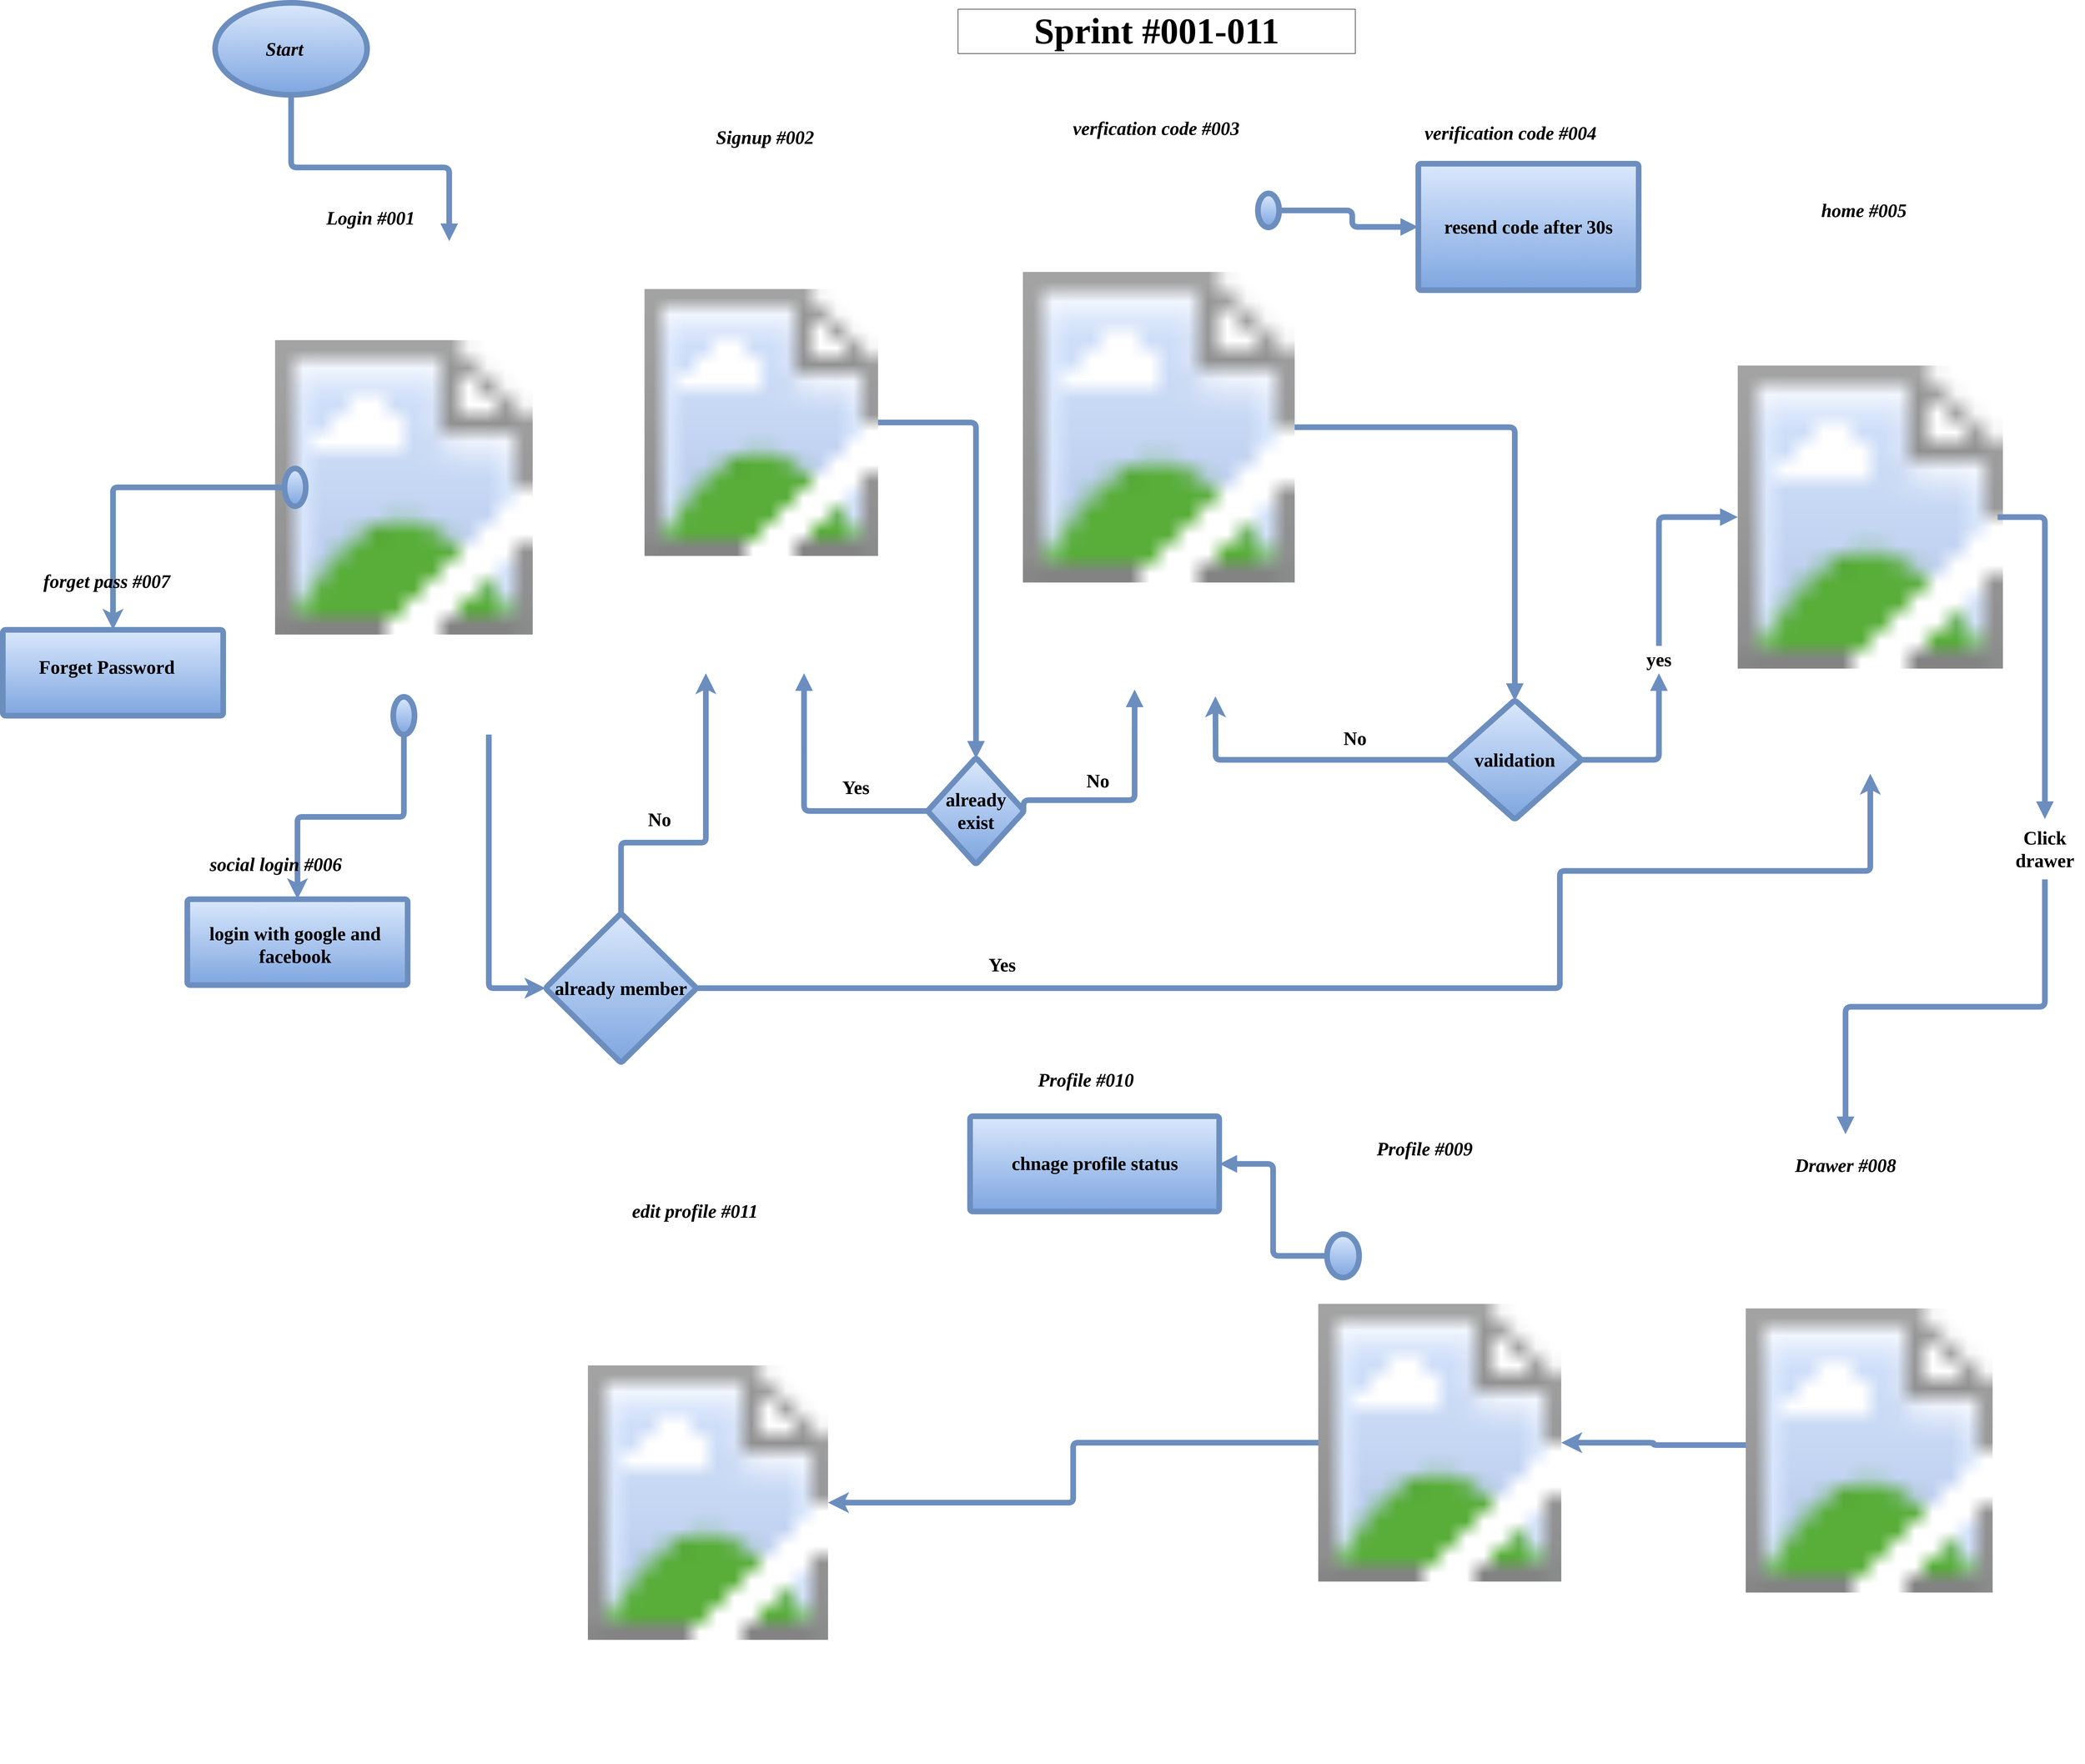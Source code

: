 <mxfile version="19.0.0" type="github"><diagram id="wlnrP0gRxLfDubfsxjE4" name="Page-1"><mxGraphModel dx="6359" dy="2735" grid="1" gridSize="10" guides="1" tooltips="1" connect="1" arrows="1" fold="1" page="1" pageScale="1" pageWidth="1169" pageHeight="827" math="0" shadow="0"><root><mxCell id="0"/><mxCell id="1" parent="0"/><UserObject label="" lucidchartObjectId="5YBlrfMfKivl" id="fq6MFtSMGeEJQBp6nKeb-1"><mxCell style="html=1;overflow=block;blockSpacing=1;whiteSpace=wrap;ellipse;container=1;pointerEvents=0;collapsible=0;recursiveResize=0;fontSize=40;spacing=0;strokeOpacity=100;fillOpacity=100;rounded=1;absoluteArcSize=1;arcSize=12;strokeWidth=12;sketch=0;fillColor=#dae8fc;strokeColor=#6c8ebf;gradientColor=#7ea6e0;fontFamily=Tahoma;fontStyle=1;labelBackgroundColor=none;labelBorderColor=none;" vertex="1" parent="1"><mxGeometry x="-630" y="50" width="322" height="195" as="geometry"/></mxCell></UserObject><UserObject label="Login #001" lucidchartObjectId="u8su-J1nbLBg" id="fq6MFtSMGeEJQBp6nKeb-2"><mxCell style="html=1;overflow=block;blockSpacing=1;whiteSpace=wrap;fontSize=40;fontStyle=3;spacing=3.8;strokeOpacity=0;fillOpacity=0;strokeWidth=12;sketch=0;fillColor=#dae8fc;strokeColor=#6c8ebf;gradientColor=#7ea6e0;fontFamily=Tahoma;labelBackgroundColor=none;labelBorderColor=none;" vertex="1" parent="1"><mxGeometry x="-446" y="470" width="291" height="71" as="geometry"/></mxCell></UserObject><UserObject label="" lucidchartObjectId="zPBlofIj.yqd" id="fq6MFtSMGeEJQBp6nKeb-3"><mxCell style="html=1;overflow=block;blockSpacing=1;whiteSpace=wrap;shape=image;fontSize=40;spacing=0;strokeOpacity=100;strokeWidth=12;image=https://images.lucid.app/images/9bb614e1-0ae0-48ad-add0-2d78d388c0b0/content;sketch=0;fillColor=#dae8fc;strokeColor=#6c8ebf;gradientColor=#7ea6e0;fontFamily=Tahoma;fontStyle=1;labelBackgroundColor=none;labelBorderColor=none;" vertex="1" parent="1"><mxGeometry x="280" y="408" width="495" height="1063" as="geometry"/></mxCell></UserObject><UserObject label="" lucidchartObjectId="zPBlqZNumPix" id="fq6MFtSMGeEJQBp6nKeb-4"><mxCell style="html=1;overflow=block;blockSpacing=1;whiteSpace=wrap;shape=image;fontSize=40;spacing=0;strokeOpacity=100;strokeWidth=12;image=https://images.lucid.app/images/6db2fdbd-bcaa-46f4-b70a-9a4ddf937dcd/content;sketch=0;fillColor=#dae8fc;strokeColor=#6c8ebf;gradientColor=#7ea6e0;fontFamily=Tahoma;fontStyle=1;labelBackgroundColor=none;labelBorderColor=none;" vertex="1" parent="1"><mxGeometry x="2597" y="596" width="562" height="1088" as="geometry"/></mxCell></UserObject><mxCell id="fq6MFtSMGeEJQBp6nKeb-5" style="edgeStyle=orthogonalEdgeStyle;curved=0;rounded=1;sketch=0;orthogonalLoop=1;jettySize=auto;html=1;labelBackgroundColor=none;labelBorderColor=none;fontFamily=Tahoma;fontSize=77;fontColor=#FFFFFF;strokeColor=#6c8ebf;strokeWidth=12;fillColor=#dae8fc;gradientColor=#7ea6e0;" edge="1" parent="1" source="fq6MFtSMGeEJQBp6nKeb-6" target="fq6MFtSMGeEJQBp6nKeb-27"><mxGeometry relative="1" as="geometry"/></mxCell><UserObject label="" lucidchartObjectId="zPBlGNtn2ROx" id="fq6MFtSMGeEJQBp6nKeb-6"><mxCell style="html=1;overflow=block;blockSpacing=1;whiteSpace=wrap;shape=image;fontSize=40;spacing=0;strokeOpacity=100;strokeWidth=12;image=https://images.lucid.app/images/9f643437-12f1-4a71-a6fe-a88cfd6d384b/content;sketch=0;fillColor=#dae8fc;strokeColor=#6c8ebf;gradientColor=#7ea6e0;fontFamily=Tahoma;fontStyle=1;labelBackgroundColor=none;labelBorderColor=none;" vertex="1" parent="1"><mxGeometry x="1708" y="2549" width="515" height="1106" as="geometry"/></mxCell></UserObject><mxCell id="fq6MFtSMGeEJQBp6nKeb-7" style="edgeStyle=orthogonalEdgeStyle;curved=0;rounded=1;sketch=0;orthogonalLoop=1;jettySize=auto;html=1;labelBackgroundColor=none;labelBorderColor=none;fontFamily=Tahoma;fontSize=40;fontColor=#FFFFFF;strokeColor=#6c8ebf;strokeWidth=12;fillColor=#dae8fc;entryX=0;entryY=0.5;entryDx=0;entryDy=0;gradientColor=#7ea6e0;" edge="1" parent="1" source="fq6MFtSMGeEJQBp6nKeb-8" target="fq6MFtSMGeEJQBp6nKeb-15"><mxGeometry relative="1" as="geometry"><Array as="points"><mxPoint x="-50" y="2138"/></Array></mxGeometry></mxCell><UserObject label="" lucidchartObjectId="zPBlIr_iES5A" id="fq6MFtSMGeEJQBp6nKeb-8"><mxCell style="html=1;overflow=block;blockSpacing=1;whiteSpace=wrap;shape=image;fontSize=40;spacing=0;strokeOpacity=100;strokeWidth=12;image=https://images.lucid.app/images/d830c5dc-a002-4b21-b30c-91d05a7e0c28/content;sketch=0;fillColor=#dae8fc;strokeColor=#6c8ebf;gradientColor=#7ea6e0;fontFamily=Tahoma;fontStyle=1;labelBackgroundColor=none;labelBorderColor=none;" vertex="1" parent="1"><mxGeometry x="-503" y="553" width="546" height="1048" as="geometry"/></mxCell></UserObject><UserObject label="Signup #002" lucidchartObjectId="oUBlLS6tGnnC" id="fq6MFtSMGeEJQBp6nKeb-9"><mxCell style="html=1;overflow=block;blockSpacing=1;whiteSpace=wrap;fontSize=40;fontStyle=3;spacing=3.8;strokeOpacity=0;fillOpacity=0;strokeWidth=12;sketch=0;fillColor=#dae8fc;strokeColor=#6c8ebf;gradientColor=#7ea6e0;fontFamily=Tahoma;labelBackgroundColor=none;labelBorderColor=none;" vertex="1" parent="1"><mxGeometry x="330" y="269" width="411" height="131" as="geometry"/></mxCell></UserObject><UserObject label="Start" lucidchartObjectId="pZBlZzQM5mkw" id="fq6MFtSMGeEJQBp6nKeb-10"><mxCell style="html=1;overflow=block;blockSpacing=1;whiteSpace=wrap;fontSize=40;fontStyle=3;spacing=3.8;strokeOpacity=0;fillOpacity=0;strokeWidth=12;sketch=0;fillColor=#dae8fc;strokeColor=#6c8ebf;gradientColor=#7ea6e0;fontFamily=Tahoma;labelBackgroundColor=none;labelBorderColor=none;" vertex="1" parent="1"><mxGeometry x="-629" y="112" width="292" height="71" as="geometry"/></mxCell></UserObject><UserObject label="" lucidchartObjectId="61BlPtlsgEvN" id="fq6MFtSMGeEJQBp6nKeb-11"><mxCell style="html=1;jettySize=18;whiteSpace=wrap;fontSize=40;strokeOpacity=100;strokeWidth=12;rounded=1;arcSize=24;edgeStyle=orthogonalEdgeStyle;startArrow=none;endArrow=block;endFill=1;exitX=0.5;exitY=1;entryX=0.676;entryY=0.002;entryPerimeter=0;labelBackgroundColor=none;fontColor=#143642;sketch=0;fillColor=#dae8fc;strokeColor=#6c8ebf;gradientColor=#7ea6e0;fontFamily=Tahoma;fontStyle=1;labelBorderColor=none;exitDx=0;exitDy=0;" edge="1" parent="1" source="fq6MFtSMGeEJQBp6nKeb-1" target="fq6MFtSMGeEJQBp6nKeb-8"><mxGeometry width="100" height="100" relative="1" as="geometry"><Array as="points"/><mxPoint x="-81.5" y="276.39" as="sourcePoint"/></mxGeometry></mxCell></UserObject><UserObject label="verfication code #003" lucidchartObjectId="52BltrEjEASa" id="fq6MFtSMGeEJQBp6nKeb-12"><mxCell style="html=1;overflow=block;blockSpacing=1;whiteSpace=wrap;fontSize=40;fontStyle=3;spacing=3.8;strokeOpacity=0;fillOpacity=0;strokeWidth=12;sketch=0;fillColor=#dae8fc;strokeColor=#6c8ebf;gradientColor=#7ea6e0;fontFamily=Tahoma;labelBackgroundColor=none;labelBorderColor=none;" vertex="1" parent="1"><mxGeometry x="1159" y="250" width="411" height="131" as="geometry"/></mxCell></UserObject><mxCell id="fq6MFtSMGeEJQBp6nKeb-13" style="edgeStyle=orthogonalEdgeStyle;curved=0;rounded=1;sketch=0;orthogonalLoop=1;jettySize=auto;html=1;labelBackgroundColor=none;labelBorderColor=none;fontFamily=Tahoma;fontSize=40;fontColor=#FFFFFF;strokeColor=#6c8ebf;strokeWidth=12;fillColor=#dae8fc;gradientColor=#7ea6e0;" edge="1" parent="1" source="fq6MFtSMGeEJQBp6nKeb-15" target="fq6MFtSMGeEJQBp6nKeb-3"><mxGeometry relative="1" as="geometry"><Array as="points"><mxPoint x="230" y="1830"/><mxPoint x="410" y="1830"/></Array></mxGeometry></mxCell><mxCell id="fq6MFtSMGeEJQBp6nKeb-14" style="edgeStyle=orthogonalEdgeStyle;curved=0;rounded=1;sketch=0;orthogonalLoop=1;jettySize=auto;html=1;labelBackgroundColor=none;labelBorderColor=none;fontFamily=Tahoma;fontSize=40;fontColor=#FFFFFF;strokeColor=#6c8ebf;strokeWidth=12;fillColor=#dae8fc;entryX=0.5;entryY=1;entryDx=0;entryDy=0;exitX=1;exitY=0.5;exitDx=0;exitDy=0;gradientColor=#7ea6e0;" edge="1" parent="1" source="fq6MFtSMGeEJQBp6nKeb-15" target="fq6MFtSMGeEJQBp6nKeb-4"><mxGeometry relative="1" as="geometry"><mxPoint x="840" y="2020" as="targetPoint"/><Array as="points"><mxPoint x="2220" y="2138"/><mxPoint x="2220" y="1890"/><mxPoint x="2878" y="1890"/></Array></mxGeometry></mxCell><UserObject label="already member" lucidchartObjectId="J4BlwHjFmk7b" id="fq6MFtSMGeEJQBp6nKeb-15"><mxCell style="html=1;overflow=block;blockSpacing=1;whiteSpace=wrap;rhombus;fontSize=40;align=center;spacing=3.8;strokeOpacity=100;fillOpacity=100;rounded=1;absoluteArcSize=1;arcSize=12;strokeWidth=12;sketch=0;fillColor=#dae8fc;strokeColor=#6c8ebf;gradientColor=#7ea6e0;fontFamily=Tahoma;fontStyle=1;labelBackgroundColor=none;labelBorderColor=none;" vertex="1" parent="1"><mxGeometry x="70" y="1980" width="320.47" height="317" as="geometry"/></mxCell></UserObject><mxCell id="fq6MFtSMGeEJQBp6nKeb-16" style="edgeStyle=orthogonalEdgeStyle;curved=0;rounded=1;sketch=0;orthogonalLoop=1;jettySize=auto;html=1;entryX=0.5;entryY=0;entryDx=0;entryDy=0;labelBackgroundColor=none;labelBorderColor=none;fontFamily=Tahoma;fontSize=40;fontColor=#143642;strokeColor=#6c8ebf;strokeWidth=12;fillColor=#dae8fc;gradientColor=#7ea6e0;" edge="1" parent="1" source="fq6MFtSMGeEJQBp6nKeb-8" target="fq6MFtSMGeEJQBp6nKeb-30"><mxGeometry relative="1" as="geometry"><mxPoint x="-330" y="1510" as="sourcePoint"/></mxGeometry></mxCell><UserObject label="" lucidchartObjectId="V_BleUQ3f8s7" id="fq6MFtSMGeEJQBp6nKeb-17"><mxCell style="html=1;overflow=block;blockSpacing=1;whiteSpace=wrap;ellipse;fontSize=40;align=center;spacing=3.8;strokeOpacity=100;fillOpacity=100;rounded=1;absoluteArcSize=1;arcSize=12;strokeWidth=12;sketch=0;fillColor=#dae8fc;strokeColor=#6c8ebf;gradientColor=#7ea6e0;fontFamily=Tahoma;fontStyle=1;labelBackgroundColor=none;labelBorderColor=none;" vertex="1" parent="1"><mxGeometry x="-252.5" y="1521" width="45" height="80" as="geometry"/></mxCell></UserObject><UserObject label="social login #006" lucidchartObjectId="V~Bl52Lk4.BB" id="fq6MFtSMGeEJQBp6nKeb-18"><mxCell style="html=1;overflow=block;blockSpacing=1;whiteSpace=wrap;fontSize=40;fontStyle=3;spacing=3.8;strokeOpacity=0;fillOpacity=0;strokeWidth=12;sketch=0;fillColor=#dae8fc;strokeColor=#6c8ebf;gradientColor=#7ea6e0;fontFamily=Tahoma;labelBackgroundColor=none;labelBorderColor=none;" vertex="1" parent="1"><mxGeometry x="-720" y="1810" width="437" height="131" as="geometry"/></mxCell></UserObject><UserObject label="Profile #009" lucidchartObjectId=".rCl75YGOkAJ" id="fq6MFtSMGeEJQBp6nKeb-19"><mxCell style="html=1;overflow=block;blockSpacing=1;whiteSpace=wrap;fontSize=40;fontStyle=3;spacing=3.8;strokeOpacity=0;fillOpacity=0;strokeWidth=12;sketch=0;fillColor=#dae8fc;strokeColor=#6c8ebf;gradientColor=#7ea6e0;fontFamily=Tahoma;labelBackgroundColor=none;labelBorderColor=none;" vertex="1" parent="1"><mxGeometry x="1788" y="2443" width="291" height="71" as="geometry"/></mxCell></UserObject><mxCell id="fq6MFtSMGeEJQBp6nKeb-20" style="edgeStyle=orthogonalEdgeStyle;curved=0;rounded=1;sketch=0;orthogonalLoop=1;jettySize=auto;html=1;labelBackgroundColor=none;labelBorderColor=none;fontFamily=Tahoma;fontSize=77;fontColor=#FFFFFF;strokeColor=#6c8ebf;strokeWidth=12;fillColor=#dae8fc;gradientColor=#7ea6e0;" edge="1" parent="1" source="fq6MFtSMGeEJQBp6nKeb-21" target="fq6MFtSMGeEJQBp6nKeb-6"><mxGeometry relative="1" as="geometry"/></mxCell><UserObject label="" lucidchartObjectId="UzClAnWyjFyW" id="fq6MFtSMGeEJQBp6nKeb-21"><mxCell style="html=1;overflow=block;blockSpacing=1;whiteSpace=wrap;shape=image;fontSize=40;spacing=0;strokeOpacity=100;strokeWidth=12;image=https://images.lucid.app/images/dce233a8-9de5-4930-a580-6b7612a08168/content;sketch=0;fillColor=#dae8fc;strokeColor=#6c8ebf;gradientColor=#7ea6e0;fontFamily=Tahoma;fontStyle=1;labelBackgroundColor=none;labelBorderColor=none;clipPath=inset(3% 0.72% 5% 0%);aspect=fixed;" vertex="1" parent="1"><mxGeometry x="2614" y="2580" width="523.181" height="1054" as="geometry"/></mxCell></UserObject><UserObject label="Drawer #008" lucidchartObjectId="dCCl4ge0bUK~" id="fq6MFtSMGeEJQBp6nKeb-22"><mxCell style="html=1;overflow=block;blockSpacing=1;whiteSpace=wrap;fontSize=40;fontStyle=3;spacing=3.8;strokeOpacity=0;fillOpacity=0;strokeWidth=12;sketch=0;fillColor=#dae8fc;strokeColor=#6c8ebf;gradientColor=#7ea6e0;fontFamily=Tahoma;labelBackgroundColor=none;labelBorderColor=none;" vertex="1" parent="1"><mxGeometry x="2620" y="2448" width="411" height="131" as="geometry"/></mxCell></UserObject><UserObject label="" lucidchartObjectId="FKCl9Uuiohlz" id="fq6MFtSMGeEJQBp6nKeb-23"><mxCell style="html=1;overflow=block;blockSpacing=1;whiteSpace=wrap;ellipse;fontSize=40;align=center;spacing=3.8;strokeOpacity=100;fillOpacity=100;rounded=1;absoluteArcSize=1;arcSize=12;strokeWidth=12;sketch=0;fillColor=#dae8fc;strokeColor=#6c8ebf;gradientColor=#7ea6e0;fontFamily=Tahoma;fontStyle=1;labelBackgroundColor=none;labelBorderColor=none;" vertex="1" parent="1"><mxGeometry x="1726.5" y="2660" width="68" height="92" as="geometry"/></mxCell></UserObject><UserObject label="" lucidchartObjectId="KKCl2C5J.IQp" id="fq6MFtSMGeEJQBp6nKeb-24"><mxCell style="html=1;jettySize=18;whiteSpace=wrap;fontSize=40;strokeOpacity=100;strokeWidth=12;rounded=1;arcSize=24;edgeStyle=orthogonalEdgeStyle;startArrow=none;endArrow=block;endFill=1;exitX=-0.004;exitY=0.5;exitPerimeter=0;entryX=1.001;entryY=0.5;entryPerimeter=0;labelBackgroundColor=none;fontColor=#143642;sketch=0;fillColor=#dae8fc;strokeColor=#6c8ebf;gradientColor=#7ea6e0;fontFamily=Tahoma;fontStyle=1;labelBorderColor=none;" edge="1" parent="1" source="fq6MFtSMGeEJQBp6nKeb-23" target="fq6MFtSMGeEJQBp6nKeb-25"><mxGeometry width="100" height="100" relative="1" as="geometry"><Array as="points"/></mxGeometry></mxCell></UserObject><UserObject label="" lucidchartObjectId="6NClWh_kNiGp" id="fq6MFtSMGeEJQBp6nKeb-25"><mxCell style="html=1;overflow=block;blockSpacing=1;whiteSpace=wrap;fontSize=40;align=center;spacing=3.8;strokeOpacity=100;fillOpacity=100;rounded=1;absoluteArcSize=1;arcSize=12;strokeWidth=12;sketch=0;fillColor=#dae8fc;strokeColor=#6c8ebf;gradientColor=#7ea6e0;fontFamily=Tahoma;fontStyle=1;labelBackgroundColor=none;labelBorderColor=none;" vertex="1" parent="1"><mxGeometry x="970" y="2410" width="528" height="202" as="geometry"/></mxCell></UserObject><UserObject label="chnage profile status " lucidchartObjectId="_NCl8koIetGy" id="fq6MFtSMGeEJQBp6nKeb-26"><mxCell style="html=1;overflow=block;blockSpacing=1;whiteSpace=wrap;fontSize=40;align=center;spacing=3.8;strokeOpacity=0;fillOpacity=0;rounded=1;absoluteArcSize=1;arcSize=12;strokeWidth=12;sketch=0;fillColor=#dae8fc;strokeColor=#6c8ebf;gradientColor=#7ea6e0;fontFamily=Tahoma;fontStyle=1;labelBackgroundColor=none;labelBorderColor=none;" vertex="1" parent="1"><mxGeometry x="1004.5" y="2463" width="459" height="93" as="geometry"/></mxCell></UserObject><UserObject label="" lucidchartObjectId="p0ClKfQwhV1B" id="fq6MFtSMGeEJQBp6nKeb-27"><mxCell style="html=1;overflow=block;blockSpacing=1;whiteSpace=wrap;shape=image;fontSize=40;spacing=0;strokeOpacity=100;strokeWidth=12;image=https://images.lucid.app/images/c007181f-e54e-4c8d-aa41-6ac1f2ed544f/content;sketch=0;fillColor=#dae8fc;strokeColor=#6c8ebf;gradientColor=#7ea6e0;fontFamily=Tahoma;fontStyle=1;labelBackgroundColor=none;labelBorderColor=none;" vertex="1" parent="1"><mxGeometry x="160" y="2676" width="509" height="1106" as="geometry"/></mxCell></UserObject><UserObject label="edit profile #011" lucidchartObjectId="W1ClHOm5oA_N" id="fq6MFtSMGeEJQBp6nKeb-28"><mxCell style="html=1;overflow=block;blockSpacing=1;whiteSpace=wrap;fontSize=40;fontStyle=3;align=center;spacing=3.8;strokeOpacity=0;fillOpacity=0;strokeWidth=12;sketch=0;fillColor=#dae8fc;strokeColor=#6c8ebf;gradientColor=#7ea6e0;fontFamily=Tahoma;labelBackgroundColor=none;labelBorderColor=none;" vertex="1" parent="1"><mxGeometry x="124" y="2566" width="526" height="89" as="geometry"/></mxCell></UserObject><UserObject label="&lt;font style=&quot;font-size: 77px;&quot;&gt;Sprint #001-011&lt;br&gt;&lt;/font&gt;" lucidchartObjectId="66ClsP1cCvKw" id="fq6MFtSMGeEJQBp6nKeb-29"><mxCell style="html=1;overflow=block;blockSpacing=1;whiteSpace=wrap;fontSize=40;align=center;spacing=3.8;strokeOpacity=0;fillOpacity=0;rounded=1;absoluteArcSize=1;arcSize=12;strokeWidth=12;sketch=0;fillColor=#dae8fc;strokeColor=#6c8ebf;gradientColor=#7ea6e0;fontFamily=Tahoma;fontStyle=1;labelBackgroundColor=default;labelBorderColor=default;" vertex="1" parent="1"><mxGeometry x="941" y="50" width="847" height="120" as="geometry"/></mxCell></UserObject><UserObject label="" lucidchartObjectId="LaDl3BnZtKWA" id="fq6MFtSMGeEJQBp6nKeb-30"><mxCell style="html=1;overflow=block;blockSpacing=1;whiteSpace=wrap;fontSize=40;align=center;spacing=3.8;strokeOpacity=100;fillOpacity=100;rounded=1;absoluteArcSize=1;arcSize=12;strokeWidth=12;sketch=0;fillColor=#dae8fc;strokeColor=#6c8ebf;gradientColor=#7ea6e0;fontFamily=Tahoma;fontStyle=1;labelBackgroundColor=none;labelBorderColor=none;" vertex="1" parent="1"><mxGeometry x="-689" y="1950" width="467" height="182" as="geometry"/></mxCell></UserObject><UserObject label="login with google and facebook" lucidchartObjectId="LaDlg9LTs0Lg" id="fq6MFtSMGeEJQBp6nKeb-31"><mxCell style="html=1;overflow=block;blockSpacing=1;whiteSpace=wrap;fontSize=40;align=center;spacing=3.8;strokeOpacity=0;fillOpacity=0;rounded=1;absoluteArcSize=1;arcSize=12;strokeWidth=12;sketch=0;fillColor=#dae8fc;strokeColor=#6c8ebf;gradientColor=#7ea6e0;fontFamily=Tahoma;fontStyle=1;labelBackgroundColor=none;labelBorderColor=none;" vertex="1" parent="1"><mxGeometry x="-660" y="1996.5" width="399" height="89" as="geometry"/></mxCell></UserObject><UserObject label="" lucidchartObjectId="9oWl2Q7ICwew" id="fq6MFtSMGeEJQBp6nKeb-32"><mxCell style="html=1;overflow=block;blockSpacing=1;whiteSpace=wrap;shape=image;fontSize=40;spacing=0;strokeOpacity=100;strokeWidth=12;image=https://images.lucid.app/images/3665cb9d-9fb6-4fe8-80f6-b1fa9715e3b3/content;sketch=0;fillColor=#dae8fc;strokeColor=#6c8ebf;gradientColor=#7ea6e0;fontFamily=Tahoma;fontStyle=1;labelBackgroundColor=none;labelBorderColor=none;" vertex="1" parent="1"><mxGeometry x="1082" y="400" width="576" height="1099" as="geometry"/></mxCell></UserObject><UserObject label="already exist" lucidchartObjectId="3sWlQGHHEDR3" id="fq6MFtSMGeEJQBp6nKeb-33"><mxCell style="html=1;overflow=block;blockSpacing=1;whiteSpace=wrap;rhombus;fontSize=40;align=center;spacing=3.8;strokeOpacity=100;fillOpacity=100;rounded=1;absoluteArcSize=1;arcSize=12;strokeWidth=12;sketch=0;fillColor=#dae8fc;strokeColor=#6c8ebf;gradientColor=#7ea6e0;fontFamily=Tahoma;fontStyle=1;labelBackgroundColor=none;labelBorderColor=none;" vertex="1" parent="1"><mxGeometry x="880" y="1650" width="205" height="226" as="geometry"/></mxCell></UserObject><UserObject label="" lucidchartObjectId="QtWlqtnGpBq8" id="fq6MFtSMGeEJQBp6nKeb-34"><mxCell style="html=1;jettySize=18;whiteSpace=wrap;fontSize=40;strokeOpacity=100;strokeWidth=12;rounded=1;arcSize=24;edgeStyle=orthogonalEdgeStyle;startArrow=none;endArrow=block;endFill=1;exitX=0.991;exitY=0.5;exitPerimeter=0;entryX=0.411;entryY=1.006;entryPerimeter=0;labelBackgroundColor=none;fontColor=#143642;sketch=0;fillColor=#dae8fc;strokeColor=#6c8ebf;gradientColor=#7ea6e0;fontFamily=Tahoma;fontStyle=1;labelBorderColor=none;entryDx=0;entryDy=0;" edge="1" parent="1" source="fq6MFtSMGeEJQBp6nKeb-33" target="fq6MFtSMGeEJQBp6nKeb-32"><mxGeometry width="100" height="100" relative="1" as="geometry"><Array as="points"><mxPoint x="1083" y="1740"/><mxPoint x="1318" y="1740"/></Array><mxPoint x="1308" y="1687" as="targetPoint"/></mxGeometry></mxCell></UserObject><UserObject label="" lucidchartObjectId="GuWleS5Tju3h" id="fq6MFtSMGeEJQBp6nKeb-35"><mxCell style="html=1;jettySize=18;whiteSpace=wrap;fontSize=40;strokeOpacity=100;strokeWidth=12;rounded=1;arcSize=24;edgeStyle=orthogonalEdgeStyle;startArrow=none;endArrow=block;endFill=1;exitX=0.009;exitY=0.5;exitPerimeter=0;entryX=0.683;entryY=1;entryPerimeter=0;labelBackgroundColor=none;fontColor=#143642;sketch=0;fillColor=#dae8fc;strokeColor=#6c8ebf;gradientColor=#7ea6e0;fontFamily=Tahoma;fontStyle=1;labelBorderColor=none;" edge="1" parent="1" source="fq6MFtSMGeEJQBp6nKeb-33" target="fq6MFtSMGeEJQBp6nKeb-3"><mxGeometry width="100" height="100" relative="1" as="geometry"><Array as="points"/></mxGeometry></mxCell></UserObject><UserObject label="" lucidchartObjectId="fAWl6AqmR4pw" id="fq6MFtSMGeEJQBp6nKeb-36"><mxCell style="html=1;jettySize=18;whiteSpace=wrap;fontSize=40;strokeOpacity=100;strokeWidth=12;rounded=1;arcSize=24;edgeStyle=orthogonalEdgeStyle;startArrow=none;endArrow=block;endFill=1;exitX=1;exitY=0.5;exitPerimeter=0;entryX=0.5;entryY=0.009;entryPerimeter=0;labelBackgroundColor=none;fontColor=#143642;sketch=0;fillColor=#dae8fc;strokeColor=#6c8ebf;gradientColor=#7ea6e0;fontFamily=Tahoma;fontStyle=1;labelBorderColor=none;" edge="1" parent="1" source="fq6MFtSMGeEJQBp6nKeb-3" target="fq6MFtSMGeEJQBp6nKeb-33"><mxGeometry width="100" height="100" relative="1" as="geometry"><Array as="points"/></mxGeometry></mxCell></UserObject><UserObject label="" lucidchartObjectId="zBWld48ICDzk" id="fq6MFtSMGeEJQBp6nKeb-37"><mxCell style="html=1;overflow=block;blockSpacing=1;whiteSpace=wrap;ellipse;fontSize=40;align=center;spacing=3.8;strokeOpacity=100;fillOpacity=100;rounded=1;absoluteArcSize=1;arcSize=12;strokeWidth=12;sketch=0;fillColor=#dae8fc;strokeColor=#6c8ebf;gradientColor=#7ea6e0;fontFamily=Tahoma;fontStyle=1;labelBackgroundColor=none;labelBorderColor=none;" vertex="1" parent="1"><mxGeometry x="1580" y="454" width="45" height="72" as="geometry"/></mxCell></UserObject><UserObject label="resend code after 30s" lucidchartObjectId="zBWlXu0-X2YC" id="fq6MFtSMGeEJQBp6nKeb-38"><mxCell style="html=1;overflow=block;blockSpacing=1;whiteSpace=wrap;fontSize=40;align=center;spacing=3.8;strokeOpacity=100;fillOpacity=100;rounded=1;absoluteArcSize=1;arcSize=12;strokeWidth=12;sketch=0;fillColor=#dae8fc;strokeColor=#6c8ebf;gradientColor=#7ea6e0;fontFamily=Tahoma;fontStyle=1;labelBackgroundColor=none;labelBorderColor=none;" vertex="1" parent="1"><mxGeometry x="1920" y="391" width="467" height="268" as="geometry"/></mxCell></UserObject><UserObject label="" lucidchartObjectId="YBWlk.UdmBpB" id="fq6MFtSMGeEJQBp6nKeb-39"><mxCell style="html=1;jettySize=18;whiteSpace=wrap;fontSize=40;strokeOpacity=100;strokeWidth=12;rounded=1;arcSize=24;edgeStyle=orthogonalEdgeStyle;startArrow=none;endArrow=block;endFill=1;entryX=-0.001;entryY=0.5;entryPerimeter=0;labelBackgroundColor=none;fontColor=#143642;sketch=0;fillColor=#dae8fc;strokeColor=#6c8ebf;gradientColor=#7ea6e0;fontFamily=Tahoma;fontStyle=1;labelBorderColor=none;exitX=1;exitY=0.5;exitDx=0;exitDy=0;" edge="1" parent="1" source="fq6MFtSMGeEJQBp6nKeb-37" target="fq6MFtSMGeEJQBp6nKeb-38"><mxGeometry width="100" height="100" relative="1" as="geometry"><Array as="points"><mxPoint x="1780" y="490"/><mxPoint x="1780" y="525"/></Array></mxGeometry></mxCell></UserObject><mxCell id="fq6MFtSMGeEJQBp6nKeb-40" style="edgeStyle=orthogonalEdgeStyle;curved=0;rounded=1;sketch=0;orthogonalLoop=1;jettySize=auto;html=1;labelBackgroundColor=none;labelBorderColor=none;fontFamily=Tahoma;fontSize=77;fontColor=#FFFFFF;strokeColor=#6c8ebf;strokeWidth=12;fillColor=#dae8fc;gradientColor=#7ea6e0;" edge="1" parent="1" source="fq6MFtSMGeEJQBp6nKeb-41"><mxGeometry relative="1" as="geometry"><mxPoint x="1490" y="1520" as="targetPoint"/></mxGeometry></mxCell><UserObject label="validation " lucidchartObjectId="9CWlXjt36pLc" id="fq6MFtSMGeEJQBp6nKeb-41"><mxCell style="html=1;overflow=block;blockSpacing=1;whiteSpace=wrap;rhombus;fontSize=40;align=center;spacing=3.8;strokeOpacity=100;fillOpacity=100;rounded=1;absoluteArcSize=1;arcSize=12;strokeWidth=12;sketch=0;fillColor=#dae8fc;strokeColor=#6c8ebf;gradientColor=#7ea6e0;fontFamily=Tahoma;fontStyle=1;labelBackgroundColor=none;labelBorderColor=none;" vertex="1" parent="1"><mxGeometry x="1983" y="1528" width="283" height="253" as="geometry"/></mxCell></UserObject><UserObject label="" lucidchartObjectId="jEWlu9G_LF2R" id="fq6MFtSMGeEJQBp6nKeb-42"><mxCell style="html=1;jettySize=18;whiteSpace=wrap;fontSize=40;strokeOpacity=100;strokeWidth=12;rounded=1;arcSize=24;edgeStyle=orthogonalEdgeStyle;startArrow=none;endArrow=block;endFill=1;exitX=1;exitY=0.5;exitPerimeter=0;entryX=0.5;entryY=0.007;entryPerimeter=0;labelBackgroundColor=none;fontColor=#143642;sketch=0;fillColor=#dae8fc;strokeColor=#6c8ebf;gradientColor=#7ea6e0;fontFamily=Tahoma;fontStyle=1;labelBorderColor=none;" edge="1" parent="1" source="fq6MFtSMGeEJQBp6nKeb-32" target="fq6MFtSMGeEJQBp6nKeb-41"><mxGeometry width="100" height="100" relative="1" as="geometry"><Array as="points"/></mxGeometry></mxCell></UserObject><UserObject label="" lucidchartObjectId="VFWlBxhmdryJ" id="fq6MFtSMGeEJQBp6nKeb-43"><mxCell style="html=1;jettySize=18;whiteSpace=wrap;fontSize=40;strokeOpacity=100;strokeWidth=12;rounded=1;arcSize=24;edgeStyle=orthogonalEdgeStyle;startArrow=none;endArrow=block;endFill=1;exitX=0.992;exitY=0.5;exitPerimeter=0;entryX=0.5;entryY=0.999;entryPerimeter=0;labelBackgroundColor=none;fontColor=#143642;sketch=0;fillColor=#dae8fc;strokeColor=#6c8ebf;gradientColor=#7ea6e0;fontFamily=Tahoma;fontStyle=1;labelBorderColor=none;" edge="1" parent="1" source="fq6MFtSMGeEJQBp6nKeb-41" target="fq6MFtSMGeEJQBp6nKeb-45"><mxGeometry width="100" height="100" relative="1" as="geometry"><Array as="points"/></mxGeometry></mxCell></UserObject><UserObject label="" lucidchartObjectId="7FWliwNCN6wA" id="fq6MFtSMGeEJQBp6nKeb-44"><mxCell style="html=1;jettySize=18;whiteSpace=wrap;fontSize=40;strokeOpacity=100;strokeWidth=12;rounded=1;arcSize=24;edgeStyle=orthogonalEdgeStyle;startArrow=none;endArrow=block;endFill=1;exitX=0.5;exitY=0.001;exitPerimeter=0;entryX=0;entryY=0.5;entryPerimeter=0;labelBackgroundColor=none;fontColor=#143642;sketch=0;fillColor=#dae8fc;strokeColor=#6c8ebf;gradientColor=#7ea6e0;fontFamily=Tahoma;fontStyle=1;labelBorderColor=none;" edge="1" parent="1" source="fq6MFtSMGeEJQBp6nKeb-45" target="fq6MFtSMGeEJQBp6nKeb-4"><mxGeometry width="100" height="100" relative="1" as="geometry"><Array as="points"/></mxGeometry></mxCell></UserObject><UserObject label="yes" lucidchartObjectId="4FWllu_8.raI" id="fq6MFtSMGeEJQBp6nKeb-45"><mxCell style="html=1;overflow=block;blockSpacing=1;whiteSpace=wrap;fontSize=40;align=center;spacing=3.8;strokeOpacity=0;fillOpacity=0;rounded=1;absoluteArcSize=1;arcSize=12;strokeWidth=12;sketch=0;fillColor=#dae8fc;strokeColor=#6c8ebf;gradientColor=#7ea6e0;fontFamily=Tahoma;fontStyle=1;labelBackgroundColor=none;labelBorderColor=none;" vertex="1" parent="1"><mxGeometry x="2352" y="1413" width="156" height="58" as="geometry"/></mxCell></UserObject><UserObject label="home #005" lucidchartObjectId="BGWlobyNr1Gc" id="fq6MFtSMGeEJQBp6nKeb-46"><mxCell style="html=1;overflow=block;blockSpacing=1;whiteSpace=wrap;fontSize=40;fontStyle=3;spacing=3.8;strokeOpacity=0;fillOpacity=0;strokeWidth=12;sketch=0;fillColor=#dae8fc;strokeColor=#6c8ebf;gradientColor=#7ea6e0;fontFamily=Tahoma;labelBackgroundColor=none;labelBorderColor=none;" vertex="1" parent="1"><mxGeometry x="2659" y="430" width="411" height="120" as="geometry"/></mxCell></UserObject><UserObject label="verification code #004" lucidchartObjectId="yKWlg~o9HHeL" id="fq6MFtSMGeEJQBp6nKeb-47"><mxCell style="html=1;overflow=block;blockSpacing=1;whiteSpace=wrap;fontSize=40;fontStyle=3;spacing=3.8;strokeOpacity=0;fillOpacity=0;strokeWidth=12;sketch=0;fillColor=#dae8fc;strokeColor=#6c8ebf;gradientColor=#7ea6e0;fontFamily=Tahoma;labelBackgroundColor=none;labelBorderColor=none;" vertex="1" parent="1"><mxGeometry x="1910" y="260" width="411" height="131" as="geometry"/></mxCell></UserObject><UserObject label="" lucidchartObjectId="fMWlAo8O0sbQ" id="fq6MFtSMGeEJQBp6nKeb-48"><mxCell style="html=1;jettySize=18;whiteSpace=wrap;fontSize=40;strokeOpacity=100;strokeWidth=12;rounded=1;arcSize=24;edgeStyle=orthogonalEdgeStyle;startArrow=none;endArrow=block;endFill=1;exitX=0.98;exitY=0.5;exitPerimeter=0;entryX=0.5;entryY=0;entryPerimeter=0;labelBackgroundColor=none;fontColor=#143642;sketch=0;fillColor=#dae8fc;strokeColor=#6c8ebf;gradientColor=#7ea6e0;fontFamily=Tahoma;fontStyle=1;labelBorderColor=none;" edge="1" parent="1" source="fq6MFtSMGeEJQBp6nKeb-4" target="fq6MFtSMGeEJQBp6nKeb-50"><mxGeometry width="100" height="100" relative="1" as="geometry"><Array as="points"/></mxGeometry></mxCell></UserObject><UserObject label="" lucidchartObjectId="DMWlLgYLaFLS" id="fq6MFtSMGeEJQBp6nKeb-49"><mxCell style="html=1;jettySize=18;whiteSpace=wrap;fontSize=40;strokeOpacity=100;strokeWidth=12;rounded=1;arcSize=24;edgeStyle=orthogonalEdgeStyle;startArrow=none;endArrow=block;endFill=1;exitX=0.5;exitY=1;exitPerimeter=0;entryX=0.5;entryY=0;entryPerimeter=0;labelBackgroundColor=none;fontColor=#143642;sketch=0;fillColor=#dae8fc;strokeColor=#6c8ebf;gradientColor=#7ea6e0;fontFamily=Tahoma;fontStyle=1;labelBorderColor=none;" edge="1" parent="1" source="fq6MFtSMGeEJQBp6nKeb-50" target="fq6MFtSMGeEJQBp6nKeb-22"><mxGeometry width="100" height="100" relative="1" as="geometry"><Array as="points"/></mxGeometry></mxCell></UserObject><UserObject label="Click drawer " lucidchartObjectId="zMWlPsoqNpWq" id="fq6MFtSMGeEJQBp6nKeb-50"><mxCell style="html=1;overflow=block;blockSpacing=1;whiteSpace=wrap;fontSize=40;align=center;spacing=3.8;strokeOpacity=0;fillOpacity=0;rounded=1;absoluteArcSize=1;arcSize=12;strokeWidth=12;sketch=0;fillColor=#dae8fc;strokeColor=#6c8ebf;gradientColor=#7ea6e0;fontFamily=Tahoma;fontStyle=1;labelBackgroundColor=none;labelBorderColor=none;" vertex="1" parent="1"><mxGeometry x="3170" y="1780" width="156" height="128" as="geometry"/></mxCell></UserObject><UserObject label="No" lucidchartObjectId="4FWllu_8.raI" id="fq6MFtSMGeEJQBp6nKeb-51"><mxCell style="html=1;overflow=block;blockSpacing=1;whiteSpace=wrap;fontSize=40;align=center;spacing=3.8;strokeOpacity=0;fillOpacity=0;rounded=1;absoluteArcSize=1;arcSize=12;strokeWidth=12;sketch=0;fillColor=#dae8fc;strokeColor=#6c8ebf;gradientColor=#7ea6e0;fontFamily=Tahoma;fontStyle=1;labelBackgroundColor=none;labelBorderColor=none;" vertex="1" parent="1"><mxGeometry x="1708" y="1580" width="156" height="58" as="geometry"/></mxCell></UserObject><UserObject label="No" lucidchartObjectId="4FWllu_8.raI" id="fq6MFtSMGeEJQBp6nKeb-52"><mxCell style="html=1;overflow=block;blockSpacing=1;whiteSpace=wrap;fontSize=40;align=center;spacing=3.8;strokeOpacity=0;fillOpacity=0;rounded=1;absoluteArcSize=1;arcSize=12;strokeWidth=12;sketch=0;fillColor=#dae8fc;strokeColor=#6c8ebf;gradientColor=#7ea6e0;fontFamily=Tahoma;fontStyle=1;labelBackgroundColor=none;labelBorderColor=none;" vertex="1" parent="1"><mxGeometry x="1163" y="1670" width="156" height="58" as="geometry"/></mxCell></UserObject><UserObject label="Yes" lucidchartObjectId="4FWllu_8.raI" id="fq6MFtSMGeEJQBp6nKeb-53"><mxCell style="html=1;overflow=block;blockSpacing=1;whiteSpace=wrap;fontSize=40;align=center;spacing=3.8;strokeOpacity=0;fillOpacity=0;rounded=1;absoluteArcSize=1;arcSize=12;strokeWidth=12;sketch=0;fillColor=#dae8fc;strokeColor=#6c8ebf;gradientColor=#7ea6e0;fontFamily=Tahoma;fontStyle=1;labelBackgroundColor=none;labelBorderColor=none;" vertex="1" parent="1"><mxGeometry x="650" y="1684" width="156" height="58" as="geometry"/></mxCell></UserObject><UserObject label="No" lucidchartObjectId="4FWllu_8.raI" id="fq6MFtSMGeEJQBp6nKeb-54"><mxCell style="html=1;overflow=block;blockSpacing=1;whiteSpace=wrap;fontSize=40;align=center;spacing=3.8;strokeOpacity=0;fillOpacity=0;rounded=1;absoluteArcSize=1;arcSize=12;strokeWidth=12;sketch=0;fillColor=#dae8fc;strokeColor=#6c8ebf;gradientColor=#7ea6e0;fontFamily=Tahoma;fontStyle=1;labelBackgroundColor=none;labelBorderColor=none;" vertex="1" parent="1"><mxGeometry x="234.47" y="1752" width="156" height="58" as="geometry"/></mxCell></UserObject><UserObject label="Yes" lucidchartObjectId="4FWllu_8.raI" id="fq6MFtSMGeEJQBp6nKeb-55"><mxCell style="html=1;overflow=block;blockSpacing=1;whiteSpace=wrap;fontSize=40;align=center;spacing=3.8;strokeOpacity=0;fillOpacity=0;rounded=1;absoluteArcSize=1;arcSize=12;strokeWidth=12;sketch=0;fillColor=#dae8fc;strokeColor=#6c8ebf;gradientColor=#7ea6e0;fontFamily=Tahoma;fontStyle=1;labelBackgroundColor=none;labelBorderColor=none;" vertex="1" parent="1"><mxGeometry x="960" y="2060" width="156" height="58" as="geometry"/></mxCell></UserObject><UserObject label="Profile #010" lucidchartObjectId=".rCl75YGOkAJ" id="fq6MFtSMGeEJQBp6nKeb-56"><mxCell style="html=1;overflow=block;blockSpacing=1;whiteSpace=wrap;fontSize=40;fontStyle=3;spacing=3.8;strokeOpacity=0;fillOpacity=0;strokeWidth=12;sketch=0;fillColor=#dae8fc;strokeColor=#6c8ebf;gradientColor=#7ea6e0;fontFamily=Tahoma;labelBackgroundColor=none;labelBorderColor=none;" vertex="1" parent="1"><mxGeometry x="1070" y="2297" width="291" height="71" as="geometry"/></mxCell></UserObject><mxCell id="fq6MFtSMGeEJQBp6nKeb-57" style="edgeStyle=orthogonalEdgeStyle;curved=0;rounded=1;sketch=0;orthogonalLoop=1;jettySize=auto;html=1;entryX=0.5;entryY=0;entryDx=0;entryDy=0;labelBackgroundColor=none;labelBorderColor=none;fontFamily=Tahoma;fontSize=40;fontColor=#143642;strokeColor=#6c8ebf;strokeWidth=12;fillColor=#dae8fc;gradientColor=#7ea6e0;exitX=0;exitY=0.5;exitDx=0;exitDy=0;" edge="1" parent="1" target="fq6MFtSMGeEJQBp6nKeb-58" source="fq6MFtSMGeEJQBp6nKeb-60"><mxGeometry relative="1" as="geometry"><mxPoint x="-621.0" y="1030" as="sourcePoint"/></mxGeometry></mxCell><UserObject label="" lucidchartObjectId="LaDl3BnZtKWA" id="fq6MFtSMGeEJQBp6nKeb-58"><mxCell style="html=1;overflow=block;blockSpacing=1;whiteSpace=wrap;fontSize=40;align=center;spacing=3.8;strokeOpacity=100;fillOpacity=100;rounded=1;absoluteArcSize=1;arcSize=12;strokeWidth=12;sketch=0;fillColor=#dae8fc;strokeColor=#6c8ebf;gradientColor=#7ea6e0;fontFamily=Tahoma;fontStyle=1;labelBackgroundColor=none;labelBorderColor=none;" vertex="1" parent="1"><mxGeometry x="-1080" y="1379" width="467" height="182" as="geometry"/></mxCell></UserObject><UserObject label="Forget Password" lucidchartObjectId="LaDlg9LTs0Lg" id="fq6MFtSMGeEJQBp6nKeb-59"><mxCell style="html=1;overflow=block;blockSpacing=1;whiteSpace=wrap;fontSize=40;align=center;spacing=3.8;strokeOpacity=0;fillOpacity=0;rounded=1;absoluteArcSize=1;arcSize=12;strokeWidth=12;sketch=0;fillColor=#dae8fc;strokeColor=#6c8ebf;gradientColor=#7ea6e0;fontFamily=Tahoma;fontStyle=1;labelBackgroundColor=none;labelBorderColor=none;" vertex="1" parent="1"><mxGeometry x="-1059" y="1413" width="399" height="89" as="geometry"/></mxCell></UserObject><UserObject label="" lucidchartObjectId="V_BleUQ3f8s7" id="fq6MFtSMGeEJQBp6nKeb-60"><mxCell style="html=1;overflow=block;blockSpacing=1;whiteSpace=wrap;ellipse;fontSize=40;align=center;spacing=3.8;strokeOpacity=100;fillOpacity=100;rounded=1;absoluteArcSize=1;arcSize=12;strokeWidth=12;sketch=0;fillColor=#dae8fc;strokeColor=#6c8ebf;gradientColor=#7ea6e0;fontFamily=Tahoma;fontStyle=1;labelBackgroundColor=none;labelBorderColor=none;" vertex="1" parent="1"><mxGeometry x="-483" y="1037" width="45" height="80" as="geometry"/></mxCell></UserObject><UserObject label="forget pass #007" lucidchartObjectId="V~Bl52Lk4.BB" id="fq6MFtSMGeEJQBp6nKeb-61"><mxCell style="html=1;overflow=block;blockSpacing=1;whiteSpace=wrap;fontSize=40;fontStyle=3;spacing=3.8;strokeOpacity=0;fillOpacity=0;strokeWidth=12;sketch=0;fillColor=#dae8fc;strokeColor=#6c8ebf;gradientColor=#7ea6e0;fontFamily=Tahoma;labelBackgroundColor=none;labelBorderColor=none;" vertex="1" parent="1"><mxGeometry x="-1078" y="1210" width="437" height="131" as="geometry"/></mxCell></UserObject></root></mxGraphModel></diagram></mxfile>